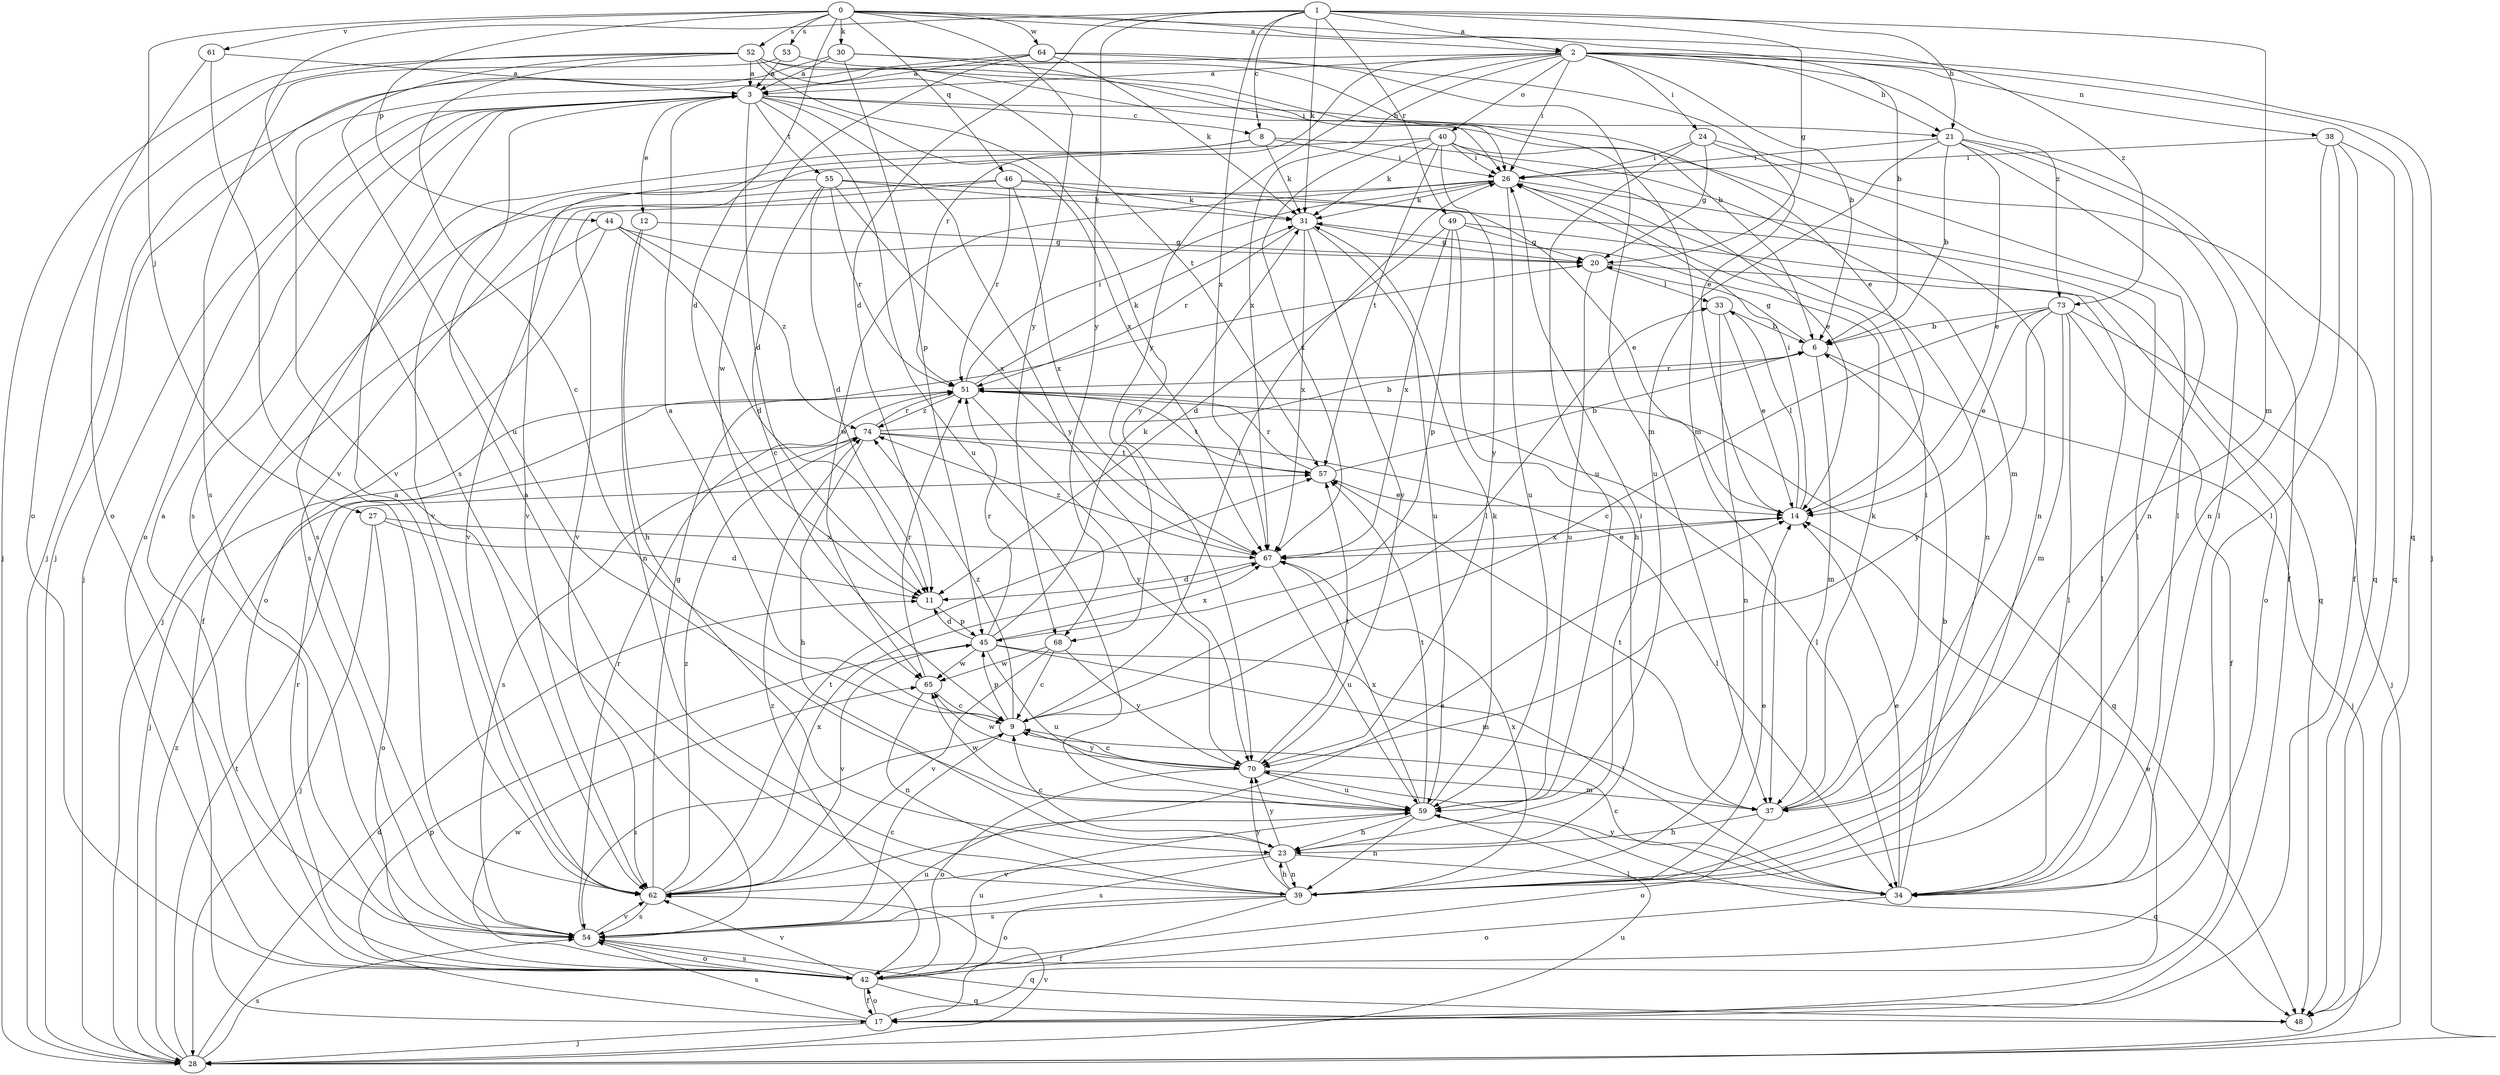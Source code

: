 strict digraph  {
0;
1;
2;
3;
6;
8;
9;
11;
12;
14;
17;
20;
21;
23;
24;
26;
27;
28;
30;
31;
33;
34;
37;
38;
39;
40;
42;
44;
45;
46;
48;
49;
51;
52;
53;
54;
55;
57;
59;
61;
62;
64;
65;
67;
68;
70;
73;
74;
0 -> 2  [label=a];
0 -> 6  [label=b];
0 -> 11  [label=d];
0 -> 27  [label=j];
0 -> 30  [label=k];
0 -> 44  [label=p];
0 -> 46  [label=q];
0 -> 52  [label=s];
0 -> 53  [label=s];
0 -> 61  [label=v];
0 -> 64  [label=w];
0 -> 68  [label=y];
0 -> 73  [label=z];
1 -> 2  [label=a];
1 -> 8  [label=c];
1 -> 11  [label=d];
1 -> 20  [label=g];
1 -> 21  [label=h];
1 -> 31  [label=k];
1 -> 37  [label=m];
1 -> 49  [label=r];
1 -> 54  [label=s];
1 -> 67  [label=x];
1 -> 68  [label=y];
2 -> 3  [label=a];
2 -> 6  [label=b];
2 -> 21  [label=h];
2 -> 24  [label=i];
2 -> 26  [label=i];
2 -> 28  [label=j];
2 -> 38  [label=n];
2 -> 40  [label=o];
2 -> 48  [label=q];
2 -> 51  [label=r];
2 -> 62  [label=v];
2 -> 67  [label=x];
2 -> 68  [label=y];
2 -> 73  [label=z];
3 -> 8  [label=c];
3 -> 11  [label=d];
3 -> 12  [label=e];
3 -> 21  [label=h];
3 -> 28  [label=j];
3 -> 42  [label=o];
3 -> 54  [label=s];
3 -> 55  [label=t];
3 -> 59  [label=u];
3 -> 67  [label=x];
3 -> 70  [label=y];
6 -> 20  [label=g];
6 -> 28  [label=j];
6 -> 37  [label=m];
6 -> 51  [label=r];
8 -> 26  [label=i];
8 -> 31  [label=k];
8 -> 37  [label=m];
8 -> 54  [label=s];
8 -> 62  [label=v];
9 -> 3  [label=a];
9 -> 26  [label=i];
9 -> 33  [label=l];
9 -> 45  [label=p];
9 -> 54  [label=s];
9 -> 70  [label=y];
9 -> 74  [label=z];
11 -> 45  [label=p];
12 -> 20  [label=g];
12 -> 23  [label=h];
12 -> 39  [label=n];
14 -> 26  [label=i];
14 -> 33  [label=l];
14 -> 67  [label=x];
17 -> 14  [label=e];
17 -> 28  [label=j];
17 -> 42  [label=o];
17 -> 45  [label=p];
17 -> 54  [label=s];
20 -> 33  [label=l];
20 -> 34  [label=l];
20 -> 59  [label=u];
21 -> 6  [label=b];
21 -> 14  [label=e];
21 -> 17  [label=f];
21 -> 26  [label=i];
21 -> 34  [label=l];
21 -> 39  [label=n];
21 -> 59  [label=u];
23 -> 9  [label=c];
23 -> 26  [label=i];
23 -> 34  [label=l];
23 -> 39  [label=n];
23 -> 54  [label=s];
23 -> 62  [label=v];
23 -> 70  [label=y];
24 -> 20  [label=g];
24 -> 26  [label=i];
24 -> 34  [label=l];
24 -> 48  [label=q];
24 -> 59  [label=u];
26 -> 31  [label=k];
26 -> 34  [label=l];
26 -> 39  [label=n];
26 -> 59  [label=u];
26 -> 62  [label=v];
26 -> 65  [label=w];
27 -> 11  [label=d];
27 -> 28  [label=j];
27 -> 42  [label=o];
27 -> 67  [label=x];
28 -> 11  [label=d];
28 -> 54  [label=s];
28 -> 57  [label=t];
28 -> 59  [label=u];
28 -> 62  [label=v];
28 -> 74  [label=z];
30 -> 3  [label=a];
30 -> 26  [label=i];
30 -> 28  [label=j];
30 -> 37  [label=m];
30 -> 45  [label=p];
31 -> 20  [label=g];
31 -> 51  [label=r];
31 -> 59  [label=u];
31 -> 67  [label=x];
31 -> 70  [label=y];
33 -> 6  [label=b];
33 -> 14  [label=e];
33 -> 39  [label=n];
34 -> 6  [label=b];
34 -> 9  [label=c];
34 -> 14  [label=e];
34 -> 42  [label=o];
34 -> 70  [label=y];
37 -> 23  [label=h];
37 -> 26  [label=i];
37 -> 31  [label=k];
37 -> 42  [label=o];
37 -> 57  [label=t];
38 -> 17  [label=f];
38 -> 26  [label=i];
38 -> 34  [label=l];
38 -> 39  [label=n];
38 -> 48  [label=q];
39 -> 3  [label=a];
39 -> 14  [label=e];
39 -> 17  [label=f];
39 -> 23  [label=h];
39 -> 42  [label=o];
39 -> 54  [label=s];
39 -> 67  [label=x];
39 -> 70  [label=y];
40 -> 14  [label=e];
40 -> 26  [label=i];
40 -> 31  [label=k];
40 -> 39  [label=n];
40 -> 57  [label=t];
40 -> 62  [label=v];
40 -> 67  [label=x];
40 -> 70  [label=y];
42 -> 17  [label=f];
42 -> 48  [label=q];
42 -> 51  [label=r];
42 -> 54  [label=s];
42 -> 59  [label=u];
42 -> 62  [label=v];
42 -> 65  [label=w];
42 -> 74  [label=z];
44 -> 11  [label=d];
44 -> 17  [label=f];
44 -> 20  [label=g];
44 -> 42  [label=o];
44 -> 74  [label=z];
45 -> 11  [label=d];
45 -> 31  [label=k];
45 -> 34  [label=l];
45 -> 37  [label=m];
45 -> 51  [label=r];
45 -> 59  [label=u];
45 -> 62  [label=v];
45 -> 65  [label=w];
45 -> 67  [label=x];
46 -> 14  [label=e];
46 -> 31  [label=k];
46 -> 51  [label=r];
46 -> 54  [label=s];
46 -> 62  [label=v];
46 -> 67  [label=x];
49 -> 11  [label=d];
49 -> 20  [label=g];
49 -> 23  [label=h];
49 -> 42  [label=o];
49 -> 45  [label=p];
49 -> 67  [label=x];
51 -> 26  [label=i];
51 -> 28  [label=j];
51 -> 31  [label=k];
51 -> 34  [label=l];
51 -> 48  [label=q];
51 -> 57  [label=t];
51 -> 70  [label=y];
51 -> 74  [label=z];
52 -> 3  [label=a];
52 -> 6  [label=b];
52 -> 9  [label=c];
52 -> 14  [label=e];
52 -> 28  [label=j];
52 -> 42  [label=o];
52 -> 57  [label=t];
52 -> 59  [label=u];
52 -> 70  [label=y];
53 -> 3  [label=a];
53 -> 26  [label=i];
53 -> 54  [label=s];
54 -> 3  [label=a];
54 -> 9  [label=c];
54 -> 42  [label=o];
54 -> 48  [label=q];
54 -> 51  [label=r];
54 -> 59  [label=u];
54 -> 62  [label=v];
55 -> 9  [label=c];
55 -> 11  [label=d];
55 -> 28  [label=j];
55 -> 31  [label=k];
55 -> 48  [label=q];
55 -> 51  [label=r];
55 -> 67  [label=x];
57 -> 6  [label=b];
57 -> 14  [label=e];
57 -> 51  [label=r];
59 -> 23  [label=h];
59 -> 31  [label=k];
59 -> 39  [label=n];
59 -> 48  [label=q];
59 -> 57  [label=t];
59 -> 65  [label=w];
59 -> 67  [label=x];
61 -> 3  [label=a];
61 -> 42  [label=o];
61 -> 62  [label=v];
62 -> 3  [label=a];
62 -> 14  [label=e];
62 -> 20  [label=g];
62 -> 54  [label=s];
62 -> 57  [label=t];
62 -> 67  [label=x];
62 -> 74  [label=z];
64 -> 3  [label=a];
64 -> 14  [label=e];
64 -> 28  [label=j];
64 -> 31  [label=k];
64 -> 37  [label=m];
64 -> 65  [label=w];
65 -> 9  [label=c];
65 -> 39  [label=n];
65 -> 51  [label=r];
67 -> 11  [label=d];
67 -> 14  [label=e];
67 -> 59  [label=u];
67 -> 74  [label=z];
68 -> 9  [label=c];
68 -> 62  [label=v];
68 -> 65  [label=w];
68 -> 70  [label=y];
70 -> 9  [label=c];
70 -> 37  [label=m];
70 -> 42  [label=o];
70 -> 57  [label=t];
70 -> 59  [label=u];
70 -> 65  [label=w];
73 -> 6  [label=b];
73 -> 9  [label=c];
73 -> 14  [label=e];
73 -> 17  [label=f];
73 -> 28  [label=j];
73 -> 34  [label=l];
73 -> 37  [label=m];
73 -> 70  [label=y];
74 -> 6  [label=b];
74 -> 23  [label=h];
74 -> 34  [label=l];
74 -> 51  [label=r];
74 -> 54  [label=s];
74 -> 57  [label=t];
}
